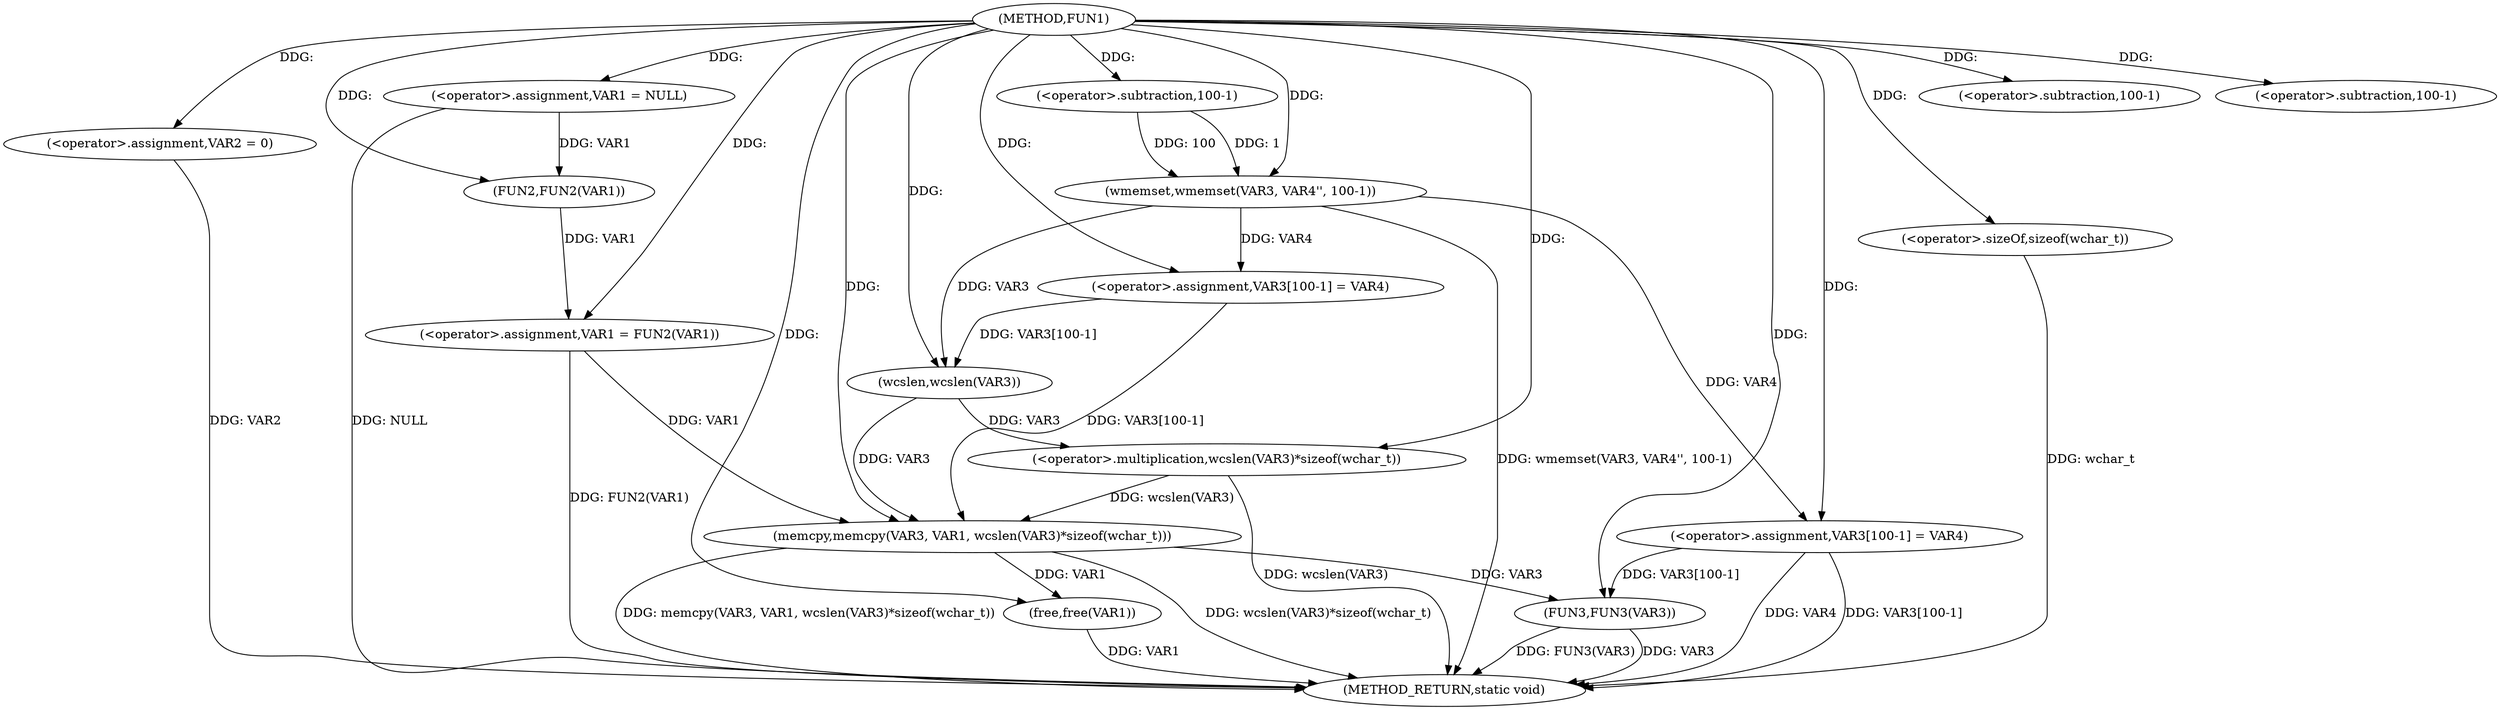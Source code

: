 digraph FUN1 {  
"1000100" [label = "(METHOD,FUN1)" ]
"1000147" [label = "(METHOD_RETURN,static void)" ]
"1000103" [label = "(<operator>.assignment,VAR1 = NULL)" ]
"1000106" [label = "(<operator>.assignment,VAR2 = 0)" ]
"1000109" [label = "(<operator>.assignment,VAR1 = FUN2(VAR1))" ]
"1000111" [label = "(FUN2,FUN2(VAR1))" ]
"1000115" [label = "(wmemset,wmemset(VAR3, VAR4'', 100-1))" ]
"1000118" [label = "(<operator>.subtraction,100-1)" ]
"1000121" [label = "(<operator>.assignment,VAR3[100-1] = VAR4)" ]
"1000124" [label = "(<operator>.subtraction,100-1)" ]
"1000128" [label = "(memcpy,memcpy(VAR3, VAR1, wcslen(VAR3)*sizeof(wchar_t)))" ]
"1000131" [label = "(<operator>.multiplication,wcslen(VAR3)*sizeof(wchar_t))" ]
"1000132" [label = "(wcslen,wcslen(VAR3))" ]
"1000134" [label = "(<operator>.sizeOf,sizeof(wchar_t))" ]
"1000136" [label = "(<operator>.assignment,VAR3[100-1] = VAR4)" ]
"1000139" [label = "(<operator>.subtraction,100-1)" ]
"1000143" [label = "(FUN3,FUN3(VAR3))" ]
"1000145" [label = "(free,free(VAR1))" ]
  "1000136" -> "1000147"  [ label = "DDG: VAR4"] 
  "1000106" -> "1000147"  [ label = "DDG: VAR2"] 
  "1000103" -> "1000147"  [ label = "DDG: NULL"] 
  "1000115" -> "1000147"  [ label = "DDG: wmemset(VAR3, VAR4'', 100-1)"] 
  "1000134" -> "1000147"  [ label = "DDG: wchar_t"] 
  "1000128" -> "1000147"  [ label = "DDG: memcpy(VAR3, VAR1, wcslen(VAR3)*sizeof(wchar_t))"] 
  "1000145" -> "1000147"  [ label = "DDG: VAR1"] 
  "1000109" -> "1000147"  [ label = "DDG: FUN2(VAR1)"] 
  "1000128" -> "1000147"  [ label = "DDG: wcslen(VAR3)*sizeof(wchar_t)"] 
  "1000131" -> "1000147"  [ label = "DDG: wcslen(VAR3)"] 
  "1000143" -> "1000147"  [ label = "DDG: VAR3"] 
  "1000143" -> "1000147"  [ label = "DDG: FUN3(VAR3)"] 
  "1000136" -> "1000147"  [ label = "DDG: VAR3[100-1]"] 
  "1000100" -> "1000103"  [ label = "DDG: "] 
  "1000100" -> "1000106"  [ label = "DDG: "] 
  "1000111" -> "1000109"  [ label = "DDG: VAR1"] 
  "1000100" -> "1000109"  [ label = "DDG: "] 
  "1000103" -> "1000111"  [ label = "DDG: VAR1"] 
  "1000100" -> "1000111"  [ label = "DDG: "] 
  "1000100" -> "1000115"  [ label = "DDG: "] 
  "1000118" -> "1000115"  [ label = "DDG: 100"] 
  "1000118" -> "1000115"  [ label = "DDG: 1"] 
  "1000100" -> "1000118"  [ label = "DDG: "] 
  "1000115" -> "1000121"  [ label = "DDG: VAR4"] 
  "1000100" -> "1000121"  [ label = "DDG: "] 
  "1000100" -> "1000124"  [ label = "DDG: "] 
  "1000132" -> "1000128"  [ label = "DDG: VAR3"] 
  "1000121" -> "1000128"  [ label = "DDG: VAR3[100-1]"] 
  "1000100" -> "1000128"  [ label = "DDG: "] 
  "1000109" -> "1000128"  [ label = "DDG: VAR1"] 
  "1000131" -> "1000128"  [ label = "DDG: wcslen(VAR3)"] 
  "1000132" -> "1000131"  [ label = "DDG: VAR3"] 
  "1000121" -> "1000132"  [ label = "DDG: VAR3[100-1]"] 
  "1000115" -> "1000132"  [ label = "DDG: VAR3"] 
  "1000100" -> "1000132"  [ label = "DDG: "] 
  "1000100" -> "1000131"  [ label = "DDG: "] 
  "1000100" -> "1000134"  [ label = "DDG: "] 
  "1000100" -> "1000136"  [ label = "DDG: "] 
  "1000115" -> "1000136"  [ label = "DDG: VAR4"] 
  "1000100" -> "1000139"  [ label = "DDG: "] 
  "1000128" -> "1000143"  [ label = "DDG: VAR3"] 
  "1000136" -> "1000143"  [ label = "DDG: VAR3[100-1]"] 
  "1000100" -> "1000143"  [ label = "DDG: "] 
  "1000128" -> "1000145"  [ label = "DDG: VAR1"] 
  "1000100" -> "1000145"  [ label = "DDG: "] 
}
